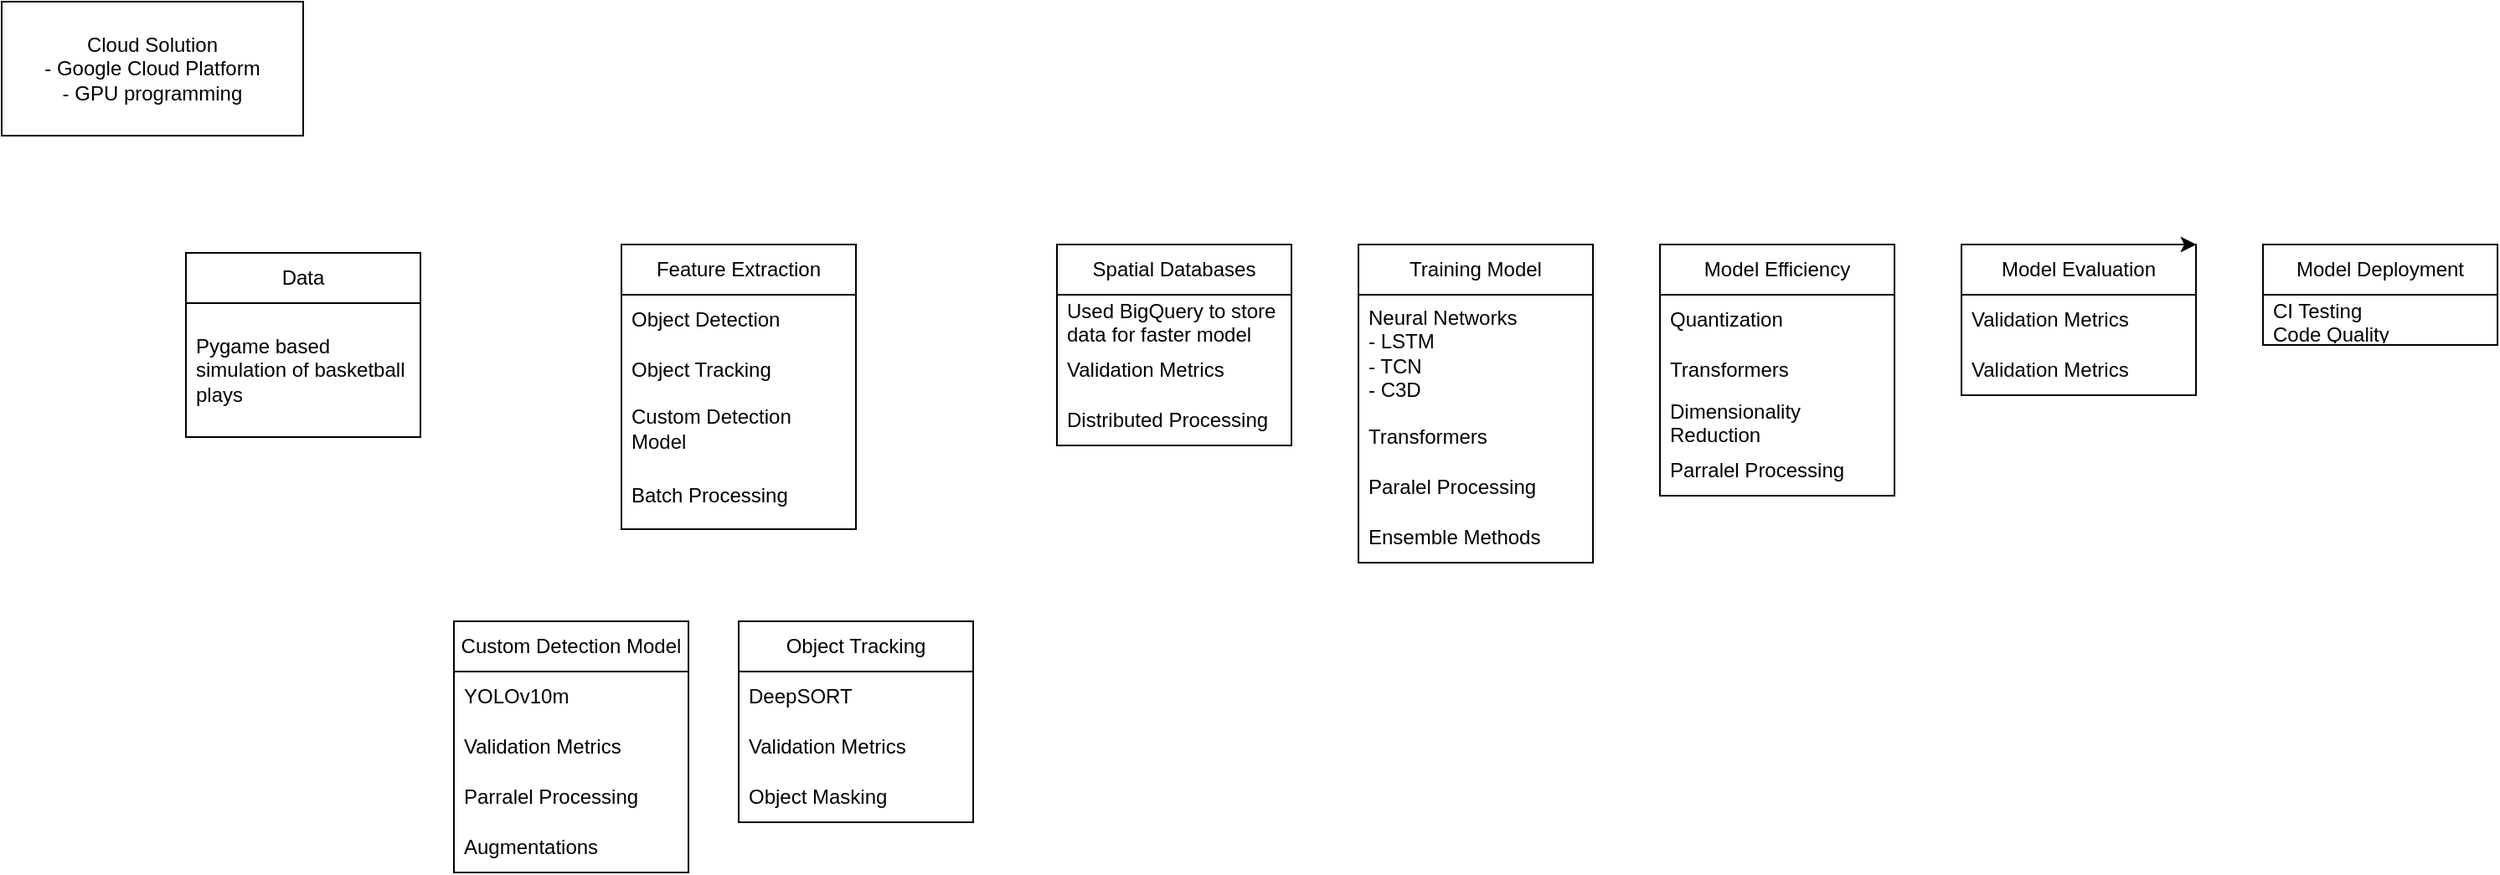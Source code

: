 <mxfile version="24.7.5">
  <diagram name="Project Pipeline Diagram" id="b520641d-4fe3-3701-9064-5fc419738815">
    <mxGraphModel dx="1242" dy="803" grid="1" gridSize="10" guides="1" tooltips="1" connect="1" arrows="1" fold="1" page="1" pageScale="1" pageWidth="1100" pageHeight="850" background="none" math="0" shadow="0">
      <root>
        <mxCell id="0" />
        <mxCell id="1" parent="0" />
        <mxCell id="VDpifYvjQ4Ds1xe1pYYa-1" value="Data" style="swimlane;fontStyle=0;childLayout=stackLayout;horizontal=1;startSize=30;horizontalStack=0;resizeParent=1;resizeParentMax=0;resizeLast=0;collapsible=1;marginBottom=0;whiteSpace=wrap;html=1;" parent="1" vertex="1">
          <mxGeometry x="110" y="170" width="140" height="110" as="geometry" />
        </mxCell>
        <mxCell id="VDpifYvjQ4Ds1xe1pYYa-2" value="Pygame based simulation of basketball plays" style="text;strokeColor=none;fillColor=none;align=left;verticalAlign=middle;spacingLeft=4;spacingRight=4;overflow=hidden;points=[[0,0.5],[1,0.5]];portConstraint=eastwest;rotatable=0;whiteSpace=wrap;html=1;" parent="VDpifYvjQ4Ds1xe1pYYa-1" vertex="1">
          <mxGeometry y="30" width="140" height="80" as="geometry" />
        </mxCell>
        <mxCell id="VDpifYvjQ4Ds1xe1pYYa-5" value="Feature Extraction" style="swimlane;fontStyle=0;childLayout=stackLayout;horizontal=1;startSize=30;horizontalStack=0;resizeParent=1;resizeParentMax=0;resizeLast=0;collapsible=1;marginBottom=0;whiteSpace=wrap;html=1;" parent="1" vertex="1">
          <mxGeometry x="370" y="165" width="140" height="170" as="geometry" />
        </mxCell>
        <mxCell id="VDpifYvjQ4Ds1xe1pYYa-6" value="Object Detection" style="text;strokeColor=none;fillColor=none;align=left;verticalAlign=middle;spacingLeft=4;spacingRight=4;overflow=hidden;points=[[0,0.5],[1,0.5]];portConstraint=eastwest;rotatable=0;whiteSpace=wrap;html=1;" parent="VDpifYvjQ4Ds1xe1pYYa-5" vertex="1">
          <mxGeometry y="30" width="140" height="30" as="geometry" />
        </mxCell>
        <mxCell id="VDpifYvjQ4Ds1xe1pYYa-7" value="Object Tracking" style="text;strokeColor=none;fillColor=none;align=left;verticalAlign=middle;spacingLeft=4;spacingRight=4;overflow=hidden;points=[[0,0.5],[1,0.5]];portConstraint=eastwest;rotatable=0;whiteSpace=wrap;html=1;" parent="VDpifYvjQ4Ds1xe1pYYa-5" vertex="1">
          <mxGeometry y="60" width="140" height="30" as="geometry" />
        </mxCell>
        <mxCell id="VDpifYvjQ4Ds1xe1pYYa-8" value="Custom Detection Model" style="text;strokeColor=none;fillColor=none;align=left;verticalAlign=middle;spacingLeft=4;spacingRight=4;overflow=hidden;points=[[0,0.5],[1,0.5]];portConstraint=eastwest;rotatable=0;whiteSpace=wrap;html=1;" parent="VDpifYvjQ4Ds1xe1pYYa-5" vertex="1">
          <mxGeometry y="90" width="140" height="40" as="geometry" />
        </mxCell>
        <mxCell id="VDpifYvjQ4Ds1xe1pYYa-57" value="Batch Processing" style="text;strokeColor=none;fillColor=none;align=left;verticalAlign=middle;spacingLeft=4;spacingRight=4;overflow=hidden;points=[[0,0.5],[1,0.5]];portConstraint=eastwest;rotatable=0;whiteSpace=wrap;html=1;" parent="VDpifYvjQ4Ds1xe1pYYa-5" vertex="1">
          <mxGeometry y="130" width="140" height="40" as="geometry" />
        </mxCell>
        <mxCell id="VDpifYvjQ4Ds1xe1pYYa-9" value="Custom Detection Model" style="swimlane;fontStyle=0;childLayout=stackLayout;horizontal=1;startSize=30;horizontalStack=0;resizeParent=1;resizeParentMax=0;resizeLast=0;collapsible=1;marginBottom=0;whiteSpace=wrap;html=1;" parent="1" vertex="1">
          <mxGeometry x="270" y="390" width="140" height="150" as="geometry" />
        </mxCell>
        <mxCell id="VDpifYvjQ4Ds1xe1pYYa-10" value="YOLOv10m" style="text;strokeColor=none;fillColor=none;align=left;verticalAlign=middle;spacingLeft=4;spacingRight=4;overflow=hidden;points=[[0,0.5],[1,0.5]];portConstraint=eastwest;rotatable=0;whiteSpace=wrap;html=1;" parent="VDpifYvjQ4Ds1xe1pYYa-9" vertex="1">
          <mxGeometry y="30" width="140" height="30" as="geometry" />
        </mxCell>
        <mxCell id="VDpifYvjQ4Ds1xe1pYYa-11" value="Validation Metrics" style="text;strokeColor=none;fillColor=none;align=left;verticalAlign=middle;spacingLeft=4;spacingRight=4;overflow=hidden;points=[[0,0.5],[1,0.5]];portConstraint=eastwest;rotatable=0;whiteSpace=wrap;html=1;" parent="VDpifYvjQ4Ds1xe1pYYa-9" vertex="1">
          <mxGeometry y="60" width="140" height="30" as="geometry" />
        </mxCell>
        <mxCell id="VDpifYvjQ4Ds1xe1pYYa-12" value="Parralel Processing" style="text;strokeColor=none;fillColor=none;align=left;verticalAlign=middle;spacingLeft=4;spacingRight=4;overflow=hidden;points=[[0,0.5],[1,0.5]];portConstraint=eastwest;rotatable=0;whiteSpace=wrap;html=1;" parent="VDpifYvjQ4Ds1xe1pYYa-9" vertex="1">
          <mxGeometry y="90" width="140" height="30" as="geometry" />
        </mxCell>
        <mxCell id="VDpifYvjQ4Ds1xe1pYYa-53" value="Augmentations" style="text;strokeColor=none;fillColor=none;align=left;verticalAlign=middle;spacingLeft=4;spacingRight=4;overflow=hidden;points=[[0,0.5],[1,0.5]];portConstraint=eastwest;rotatable=0;whiteSpace=wrap;html=1;" parent="VDpifYvjQ4Ds1xe1pYYa-9" vertex="1">
          <mxGeometry y="120" width="140" height="30" as="geometry" />
        </mxCell>
        <mxCell id="VDpifYvjQ4Ds1xe1pYYa-13" value="Object Tracking" style="swimlane;fontStyle=0;childLayout=stackLayout;horizontal=1;startSize=30;horizontalStack=0;resizeParent=1;resizeParentMax=0;resizeLast=0;collapsible=1;marginBottom=0;whiteSpace=wrap;html=1;" parent="1" vertex="1">
          <mxGeometry x="440" y="390" width="140" height="120" as="geometry" />
        </mxCell>
        <mxCell id="VDpifYvjQ4Ds1xe1pYYa-14" value="DeepSORT" style="text;strokeColor=none;fillColor=none;align=left;verticalAlign=middle;spacingLeft=4;spacingRight=4;overflow=hidden;points=[[0,0.5],[1,0.5]];portConstraint=eastwest;rotatable=0;whiteSpace=wrap;html=1;" parent="VDpifYvjQ4Ds1xe1pYYa-13" vertex="1">
          <mxGeometry y="30" width="140" height="30" as="geometry" />
        </mxCell>
        <mxCell id="VDpifYvjQ4Ds1xe1pYYa-15" value="Validation Metrics" style="text;strokeColor=none;fillColor=none;align=left;verticalAlign=middle;spacingLeft=4;spacingRight=4;overflow=hidden;points=[[0,0.5],[1,0.5]];portConstraint=eastwest;rotatable=0;whiteSpace=wrap;html=1;" parent="VDpifYvjQ4Ds1xe1pYYa-13" vertex="1">
          <mxGeometry y="60" width="140" height="30" as="geometry" />
        </mxCell>
        <mxCell id="VDpifYvjQ4Ds1xe1pYYa-16" value="Object Masking" style="text;strokeColor=none;fillColor=none;align=left;verticalAlign=middle;spacingLeft=4;spacingRight=4;overflow=hidden;points=[[0,0.5],[1,0.5]];portConstraint=eastwest;rotatable=0;whiteSpace=wrap;html=1;" parent="VDpifYvjQ4Ds1xe1pYYa-13" vertex="1">
          <mxGeometry y="90" width="140" height="30" as="geometry" />
        </mxCell>
        <mxCell id="VDpifYvjQ4Ds1xe1pYYa-21" value="Spatial Databases" style="swimlane;fontStyle=0;childLayout=stackLayout;horizontal=1;startSize=30;horizontalStack=0;resizeParent=1;resizeParentMax=0;resizeLast=0;collapsible=1;marginBottom=0;whiteSpace=wrap;html=1;" parent="1" vertex="1">
          <mxGeometry x="630" y="165" width="140" height="120" as="geometry" />
        </mxCell>
        <mxCell id="VDpifYvjQ4Ds1xe1pYYa-23" value="Used BigQuery to store data for faster model" style="text;strokeColor=none;fillColor=none;align=left;verticalAlign=middle;spacingLeft=4;spacingRight=4;overflow=hidden;points=[[0,0.5],[1,0.5]];portConstraint=eastwest;rotatable=0;whiteSpace=wrap;html=1;" parent="VDpifYvjQ4Ds1xe1pYYa-21" vertex="1">
          <mxGeometry y="30" width="140" height="30" as="geometry" />
        </mxCell>
        <mxCell id="VDpifYvjQ4Ds1xe1pYYa-24" value="Validation Metrics" style="text;strokeColor=none;fillColor=none;align=left;verticalAlign=middle;spacingLeft=4;spacingRight=4;overflow=hidden;points=[[0,0.5],[1,0.5]];portConstraint=eastwest;rotatable=0;whiteSpace=wrap;html=1;" parent="VDpifYvjQ4Ds1xe1pYYa-21" vertex="1">
          <mxGeometry y="60" width="140" height="30" as="geometry" />
        </mxCell>
        <mxCell id="VDpifYvjQ4Ds1xe1pYYa-49" value="Distributed Processing" style="text;strokeColor=none;fillColor=none;align=left;verticalAlign=middle;spacingLeft=4;spacingRight=4;overflow=hidden;points=[[0,0.5],[1,0.5]];portConstraint=eastwest;rotatable=0;whiteSpace=wrap;html=1;" parent="VDpifYvjQ4Ds1xe1pYYa-21" vertex="1">
          <mxGeometry y="90" width="140" height="30" as="geometry" />
        </mxCell>
        <mxCell id="VDpifYvjQ4Ds1xe1pYYa-25" value="&lt;div&gt;Training Model&lt;/div&gt;" style="swimlane;fontStyle=0;childLayout=stackLayout;horizontal=1;startSize=30;horizontalStack=0;resizeParent=1;resizeParentMax=0;resizeLast=0;collapsible=1;marginBottom=0;whiteSpace=wrap;html=1;" parent="1" vertex="1">
          <mxGeometry x="810" y="165" width="140" height="190" as="geometry" />
        </mxCell>
        <mxCell id="VDpifYvjQ4Ds1xe1pYYa-26" value="Neural Networks&lt;div&gt;- LSTM&lt;/div&gt;&lt;div&gt;- TCN&lt;/div&gt;&lt;div&gt;- C3D&lt;/div&gt;" style="text;strokeColor=none;fillColor=none;align=left;verticalAlign=middle;spacingLeft=4;spacingRight=4;overflow=hidden;points=[[0,0.5],[1,0.5]];portConstraint=eastwest;rotatable=0;whiteSpace=wrap;html=1;" parent="VDpifYvjQ4Ds1xe1pYYa-25" vertex="1">
          <mxGeometry y="30" width="140" height="70" as="geometry" />
        </mxCell>
        <mxCell id="VDpifYvjQ4Ds1xe1pYYa-27" value="Transformers" style="text;strokeColor=none;fillColor=none;align=left;verticalAlign=middle;spacingLeft=4;spacingRight=4;overflow=hidden;points=[[0,0.5],[1,0.5]];portConstraint=eastwest;rotatable=0;whiteSpace=wrap;html=1;" parent="VDpifYvjQ4Ds1xe1pYYa-25" vertex="1">
          <mxGeometry y="100" width="140" height="30" as="geometry" />
        </mxCell>
        <mxCell id="VDpifYvjQ4Ds1xe1pYYa-50" value="Paralel Processing" style="text;strokeColor=none;fillColor=none;align=left;verticalAlign=middle;spacingLeft=4;spacingRight=4;overflow=hidden;points=[[0,0.5],[1,0.5]];portConstraint=eastwest;rotatable=0;whiteSpace=wrap;html=1;" parent="VDpifYvjQ4Ds1xe1pYYa-25" vertex="1">
          <mxGeometry y="130" width="140" height="30" as="geometry" />
        </mxCell>
        <mxCell id="VDpifYvjQ4Ds1xe1pYYa-51" value="Ensemble Methods" style="text;strokeColor=none;fillColor=none;align=left;verticalAlign=middle;spacingLeft=4;spacingRight=4;overflow=hidden;points=[[0,0.5],[1,0.5]];portConstraint=eastwest;rotatable=0;whiteSpace=wrap;html=1;" parent="VDpifYvjQ4Ds1xe1pYYa-25" vertex="1">
          <mxGeometry y="160" width="140" height="30" as="geometry" />
        </mxCell>
        <mxCell id="VDpifYvjQ4Ds1xe1pYYa-28" value="&lt;div&gt;Model Evaluation&lt;/div&gt;" style="swimlane;fontStyle=0;childLayout=stackLayout;horizontal=1;startSize=30;horizontalStack=0;resizeParent=1;resizeParentMax=0;resizeLast=0;collapsible=1;marginBottom=0;whiteSpace=wrap;html=1;" parent="1" vertex="1">
          <mxGeometry x="1170" y="165" width="140" height="90" as="geometry" />
        </mxCell>
        <mxCell id="VDpifYvjQ4Ds1xe1pYYa-29" value="Validation Metrics" style="text;strokeColor=none;fillColor=none;align=left;verticalAlign=middle;spacingLeft=4;spacingRight=4;overflow=hidden;points=[[0,0.5],[1,0.5]];portConstraint=eastwest;rotatable=0;whiteSpace=wrap;html=1;" parent="VDpifYvjQ4Ds1xe1pYYa-28" vertex="1">
          <mxGeometry y="30" width="140" height="30" as="geometry" />
        </mxCell>
        <mxCell id="VDpifYvjQ4Ds1xe1pYYa-30" value="Validation Metrics" style="text;strokeColor=none;fillColor=none;align=left;verticalAlign=middle;spacingLeft=4;spacingRight=4;overflow=hidden;points=[[0,0.5],[1,0.5]];portConstraint=eastwest;rotatable=0;whiteSpace=wrap;html=1;" parent="VDpifYvjQ4Ds1xe1pYYa-28" vertex="1">
          <mxGeometry y="60" width="140" height="30" as="geometry" />
        </mxCell>
        <mxCell id="VDpifYvjQ4Ds1xe1pYYa-31" value="&lt;div&gt;Model Deployment&lt;/div&gt;" style="swimlane;fontStyle=0;childLayout=stackLayout;horizontal=1;startSize=30;horizontalStack=0;resizeParent=1;resizeParentMax=0;resizeLast=0;collapsible=1;marginBottom=0;whiteSpace=wrap;html=1;" parent="1" vertex="1">
          <mxGeometry x="1350" y="165" width="140" height="60" as="geometry" />
        </mxCell>
        <mxCell id="VDpifYvjQ4Ds1xe1pYYa-32" value="CI Testing&lt;div&gt;Code Quality&lt;/div&gt;&lt;div&gt;&lt;br&gt;&lt;/div&gt;" style="text;strokeColor=none;fillColor=none;align=left;verticalAlign=middle;spacingLeft=4;spacingRight=4;overflow=hidden;points=[[0,0.5],[1,0.5]];portConstraint=eastwest;rotatable=0;whiteSpace=wrap;html=1;" parent="VDpifYvjQ4Ds1xe1pYYa-31" vertex="1">
          <mxGeometry y="30" width="140" height="30" as="geometry" />
        </mxCell>
        <mxCell id="VDpifYvjQ4Ds1xe1pYYa-34" style="edgeStyle=orthogonalEdgeStyle;rounded=0;orthogonalLoop=1;jettySize=auto;html=1;exitX=0.75;exitY=0;exitDx=0;exitDy=0;entryX=1;entryY=0;entryDx=0;entryDy=0;" parent="1" source="VDpifYvjQ4Ds1xe1pYYa-28" target="VDpifYvjQ4Ds1xe1pYYa-28" edge="1">
          <mxGeometry relative="1" as="geometry" />
        </mxCell>
        <mxCell id="VDpifYvjQ4Ds1xe1pYYa-35" style="edgeStyle=orthogonalEdgeStyle;rounded=0;orthogonalLoop=1;jettySize=auto;html=1;exitX=0.75;exitY=0;exitDx=0;exitDy=0;entryX=1;entryY=0;entryDx=0;entryDy=0;" parent="1" source="VDpifYvjQ4Ds1xe1pYYa-28" target="VDpifYvjQ4Ds1xe1pYYa-28" edge="1">
          <mxGeometry relative="1" as="geometry" />
        </mxCell>
        <mxCell id="VDpifYvjQ4Ds1xe1pYYa-36" value="&lt;div&gt;Model Efficiency&lt;/div&gt;" style="swimlane;fontStyle=0;childLayout=stackLayout;horizontal=1;startSize=30;horizontalStack=0;resizeParent=1;resizeParentMax=0;resizeLast=0;collapsible=1;marginBottom=0;whiteSpace=wrap;html=1;" parent="1" vertex="1">
          <mxGeometry x="990" y="165" width="140" height="150" as="geometry" />
        </mxCell>
        <mxCell id="VDpifYvjQ4Ds1xe1pYYa-37" value="Quantization" style="text;strokeColor=none;fillColor=none;align=left;verticalAlign=middle;spacingLeft=4;spacingRight=4;overflow=hidden;points=[[0,0.5],[1,0.5]];portConstraint=eastwest;rotatable=0;whiteSpace=wrap;html=1;" parent="VDpifYvjQ4Ds1xe1pYYa-36" vertex="1">
          <mxGeometry y="30" width="140" height="30" as="geometry" />
        </mxCell>
        <mxCell id="VDpifYvjQ4Ds1xe1pYYa-38" value="Transformers" style="text;strokeColor=none;fillColor=none;align=left;verticalAlign=middle;spacingLeft=4;spacingRight=4;overflow=hidden;points=[[0,0.5],[1,0.5]];portConstraint=eastwest;rotatable=0;whiteSpace=wrap;html=1;" parent="VDpifYvjQ4Ds1xe1pYYa-36" vertex="1">
          <mxGeometry y="60" width="140" height="30" as="geometry" />
        </mxCell>
        <mxCell id="VDpifYvjQ4Ds1xe1pYYa-55" value="Dimensionality Reduction" style="text;strokeColor=none;fillColor=none;align=left;verticalAlign=middle;spacingLeft=4;spacingRight=4;overflow=hidden;points=[[0,0.5],[1,0.5]];portConstraint=eastwest;rotatable=0;whiteSpace=wrap;html=1;" parent="VDpifYvjQ4Ds1xe1pYYa-36" vertex="1">
          <mxGeometry y="90" width="140" height="30" as="geometry" />
        </mxCell>
        <mxCell id="VDpifYvjQ4Ds1xe1pYYa-58" value="Parralel Processing" style="text;strokeColor=none;fillColor=none;align=left;verticalAlign=middle;spacingLeft=4;spacingRight=4;overflow=hidden;points=[[0,0.5],[1,0.5]];portConstraint=eastwest;rotatable=0;whiteSpace=wrap;html=1;" parent="VDpifYvjQ4Ds1xe1pYYa-36" vertex="1">
          <mxGeometry y="120" width="140" height="30" as="geometry" />
        </mxCell>
        <mxCell id="VDpifYvjQ4Ds1xe1pYYa-41" value="Cloud Solution&lt;div&gt;- Google Cloud Platform&lt;/div&gt;&lt;div&gt;- GPU programming&lt;/div&gt;" style="rounded=0;whiteSpace=wrap;html=1;" parent="1" vertex="1">
          <mxGeometry y="20" width="180" height="80" as="geometry" />
        </mxCell>
      </root>
    </mxGraphModel>
  </diagram>
</mxfile>
